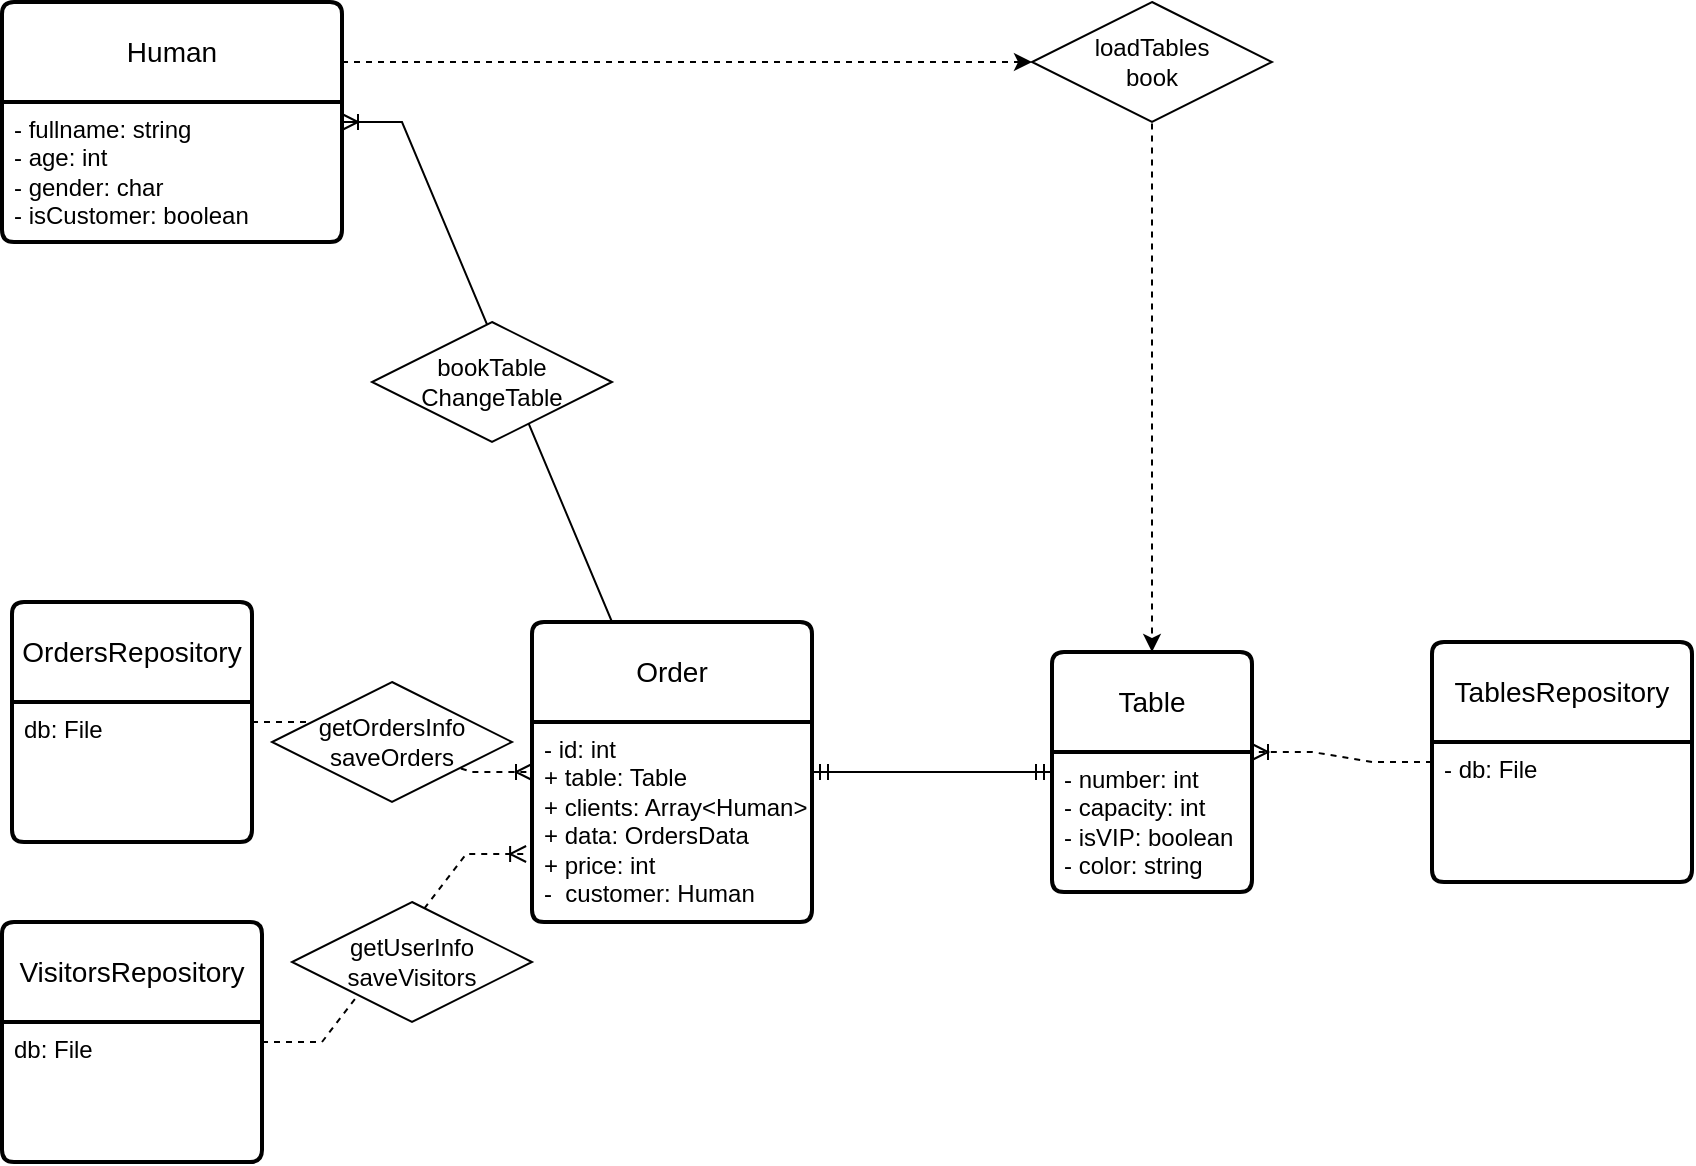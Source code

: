 <mxfile version="21.7.5" type="device">
  <diagram name="Page-1" id="9f46799a-70d6-7492-0946-bef42562c5a5">
    <mxGraphModel dx="954" dy="610" grid="1" gridSize="10" guides="1" tooltips="1" connect="1" arrows="1" fold="1" page="1" pageScale="1" pageWidth="1100" pageHeight="850" background="none" math="0" shadow="0">
      <root>
        <mxCell id="0" />
        <mxCell id="1" parent="0" />
        <mxCell id="D7ge4e6ua518F_ma1OPR-1" value="OrdersRepository" style="swimlane;childLayout=stackLayout;horizontal=1;startSize=50;horizontalStack=0;rounded=1;fontSize=14;fontStyle=0;strokeWidth=2;resizeParent=0;resizeLast=1;shadow=0;dashed=0;align=center;arcSize=4;whiteSpace=wrap;html=1;" parent="1" vertex="1">
          <mxGeometry x="100" y="390" width="120" height="120" as="geometry" />
        </mxCell>
        <mxCell id="D7ge4e6ua518F_ma1OPR-2" value="db: File" style="align=left;strokeColor=none;fillColor=none;spacingLeft=4;fontSize=12;verticalAlign=top;resizable=0;rotatable=0;part=1;html=1;" parent="D7ge4e6ua518F_ma1OPR-1" vertex="1">
          <mxGeometry y="50" width="120" height="70" as="geometry" />
        </mxCell>
        <mxCell id="D7ge4e6ua518F_ma1OPR-18" value="Order" style="swimlane;childLayout=stackLayout;horizontal=1;startSize=50;horizontalStack=0;rounded=1;fontSize=14;fontStyle=0;strokeWidth=2;resizeParent=0;resizeLast=1;shadow=0;dashed=0;align=center;arcSize=4;whiteSpace=wrap;html=1;" parent="1" vertex="1">
          <mxGeometry x="360" y="400" width="140" height="150" as="geometry" />
        </mxCell>
        <mxCell id="D7ge4e6ua518F_ma1OPR-19" value="- id: int&lt;br&gt;+ table: Table&lt;br&gt;+ clients: Array&amp;lt;Human&amp;gt;&lt;br&gt;+ data: OrdersData&lt;br&gt;+ price: int&lt;br&gt;-&amp;nbsp; customer: Human" style="align=left;strokeColor=none;fillColor=none;spacingLeft=4;fontSize=12;verticalAlign=top;resizable=0;rotatable=0;part=1;html=1;" parent="D7ge4e6ua518F_ma1OPR-18" vertex="1">
          <mxGeometry y="50" width="140" height="100" as="geometry" />
        </mxCell>
        <mxCell id="D7ge4e6ua518F_ma1OPR-21" value="Table" style="swimlane;childLayout=stackLayout;horizontal=1;startSize=50;horizontalStack=0;rounded=1;fontSize=14;fontStyle=0;strokeWidth=2;resizeParent=0;resizeLast=1;shadow=0;dashed=0;align=center;arcSize=4;whiteSpace=wrap;html=1;" parent="1" vertex="1">
          <mxGeometry x="620" y="415" width="100" height="120" as="geometry" />
        </mxCell>
        <mxCell id="D7ge4e6ua518F_ma1OPR-22" value="- number: int&lt;br&gt;- capaсity: int&lt;br&gt;- isVIP: boolean&lt;br&gt;- color: string" style="align=left;strokeColor=none;fillColor=none;spacingLeft=4;fontSize=12;verticalAlign=top;resizable=0;rotatable=0;part=1;html=1;" parent="D7ge4e6ua518F_ma1OPR-21" vertex="1">
          <mxGeometry y="50" width="100" height="70" as="geometry" />
        </mxCell>
        <mxCell id="D7ge4e6ua518F_ma1OPR-23" value="Human" style="swimlane;childLayout=stackLayout;horizontal=1;startSize=50;horizontalStack=0;rounded=1;fontSize=14;fontStyle=0;strokeWidth=2;resizeParent=0;resizeLast=1;shadow=0;dashed=0;align=center;arcSize=4;whiteSpace=wrap;html=1;" parent="1" vertex="1">
          <mxGeometry x="95" y="90" width="170" height="120" as="geometry" />
        </mxCell>
        <mxCell id="D7ge4e6ua518F_ma1OPR-24" value="- fullname: string&lt;br&gt;- age: int&lt;br&gt;- gender: char&lt;br&gt;- isCustomer: boolean" style="align=left;strokeColor=none;fillColor=none;spacingLeft=4;fontSize=12;verticalAlign=top;resizable=0;rotatable=0;part=1;html=1;" parent="D7ge4e6ua518F_ma1OPR-23" vertex="1">
          <mxGeometry y="50" width="170" height="70" as="geometry" />
        </mxCell>
        <mxCell id="Ce2TWr0NqGsEhepz2807-2" value="TablesRepository" style="swimlane;childLayout=stackLayout;horizontal=1;startSize=50;horizontalStack=0;rounded=1;fontSize=14;fontStyle=0;strokeWidth=2;resizeParent=0;resizeLast=1;shadow=0;dashed=0;align=center;arcSize=4;whiteSpace=wrap;html=1;" vertex="1" parent="1">
          <mxGeometry x="810" y="410" width="130" height="120" as="geometry" />
        </mxCell>
        <mxCell id="Ce2TWr0NqGsEhepz2807-3" value="- db: File" style="align=left;strokeColor=none;fillColor=none;spacingLeft=4;fontSize=12;verticalAlign=top;resizable=0;rotatable=0;part=1;html=1;" vertex="1" parent="Ce2TWr0NqGsEhepz2807-2">
          <mxGeometry y="50" width="130" height="70" as="geometry" />
        </mxCell>
        <mxCell id="Ce2TWr0NqGsEhepz2807-4" value="VisitorsRepository" style="swimlane;childLayout=stackLayout;horizontal=1;startSize=50;horizontalStack=0;rounded=1;fontSize=14;fontStyle=0;strokeWidth=2;resizeParent=0;resizeLast=1;shadow=0;dashed=0;align=center;arcSize=4;whiteSpace=wrap;html=1;" vertex="1" parent="1">
          <mxGeometry x="95" y="550" width="130" height="120" as="geometry" />
        </mxCell>
        <mxCell id="Ce2TWr0NqGsEhepz2807-5" value="db: File" style="align=left;strokeColor=none;fillColor=none;spacingLeft=4;fontSize=12;verticalAlign=top;resizable=0;rotatable=0;part=1;html=1;" vertex="1" parent="Ce2TWr0NqGsEhepz2807-4">
          <mxGeometry y="50" width="130" height="70" as="geometry" />
        </mxCell>
        <mxCell id="Ce2TWr0NqGsEhepz2807-13" value="" style="edgeStyle=entityRelationEdgeStyle;fontSize=12;html=1;endArrow=ERoneToMany;rounded=0;exitX=0.5;exitY=0;exitDx=0;exitDy=0;" edge="1" parent="1" source="D7ge4e6ua518F_ma1OPR-18" target="D7ge4e6ua518F_ma1OPR-23">
          <mxGeometry width="100" height="100" relative="1" as="geometry">
            <mxPoint x="280" y="460" as="sourcePoint" />
            <mxPoint x="165" y="320" as="targetPoint" />
            <Array as="points">
              <mxPoint x="200" y="290" />
              <mxPoint x="180" y="410" />
              <mxPoint x="180" y="410" />
              <mxPoint x="200" y="330" />
              <mxPoint x="190" y="320" />
            </Array>
          </mxGeometry>
        </mxCell>
        <mxCell id="Ce2TWr0NqGsEhepz2807-15" value="" style="edgeStyle=entityRelationEdgeStyle;fontSize=12;html=1;endArrow=ERmandOne;startArrow=ERmandOne;rounded=0;" edge="1" parent="1" source="D7ge4e6ua518F_ma1OPR-18" target="D7ge4e6ua518F_ma1OPR-21">
          <mxGeometry width="100" height="100" relative="1" as="geometry">
            <mxPoint x="410" y="490" as="sourcePoint" />
            <mxPoint x="510" y="390" as="targetPoint" />
          </mxGeometry>
        </mxCell>
        <mxCell id="Ce2TWr0NqGsEhepz2807-16" value="" style="edgeStyle=entityRelationEdgeStyle;fontSize=12;html=1;endArrow=ERoneToMany;rounded=0;entryX=1;entryY=0;entryDx=0;entryDy=0;dashed=1;exitX=0;exitY=0.5;exitDx=0;exitDy=0;" edge="1" parent="1" source="Ce2TWr0NqGsEhepz2807-2" target="D7ge4e6ua518F_ma1OPR-22">
          <mxGeometry width="100" height="100" relative="1" as="geometry">
            <mxPoint x="570" y="210" as="sourcePoint" />
            <mxPoint x="670" y="110" as="targetPoint" />
          </mxGeometry>
        </mxCell>
        <mxCell id="Ce2TWr0NqGsEhepz2807-18" value="" style="edgeStyle=entityRelationEdgeStyle;fontSize=12;html=1;endArrow=ERoneToMany;rounded=0;entryX=0;entryY=0.5;entryDx=0;entryDy=0;dashed=1;" edge="1" parent="1" source="D7ge4e6ua518F_ma1OPR-1" target="D7ge4e6ua518F_ma1OPR-18">
          <mxGeometry width="100" height="100" relative="1" as="geometry">
            <mxPoint x="760" y="440" as="sourcePoint" />
            <mxPoint x="680" y="680" as="targetPoint" />
          </mxGeometry>
        </mxCell>
        <mxCell id="Ce2TWr0NqGsEhepz2807-19" value="" style="edgeStyle=entityRelationEdgeStyle;fontSize=12;html=1;endArrow=ERoneToMany;rounded=0;entryX=-0.021;entryY=0.66;entryDx=0;entryDy=0;dashed=1;entryPerimeter=0;" edge="1" parent="1" source="Ce2TWr0NqGsEhepz2807-4" target="D7ge4e6ua518F_ma1OPR-19">
          <mxGeometry width="100" height="100" relative="1" as="geometry">
            <mxPoint x="155" y="690" as="sourcePoint" />
            <mxPoint x="240" y="475" as="targetPoint" />
          </mxGeometry>
        </mxCell>
        <mxCell id="Ce2TWr0NqGsEhepz2807-22" value="" style="endArrow=classic;html=1;rounded=0;dashed=1;exitX=1;exitY=0.25;exitDx=0;exitDy=0;entryX=0.5;entryY=0;entryDx=0;entryDy=0;" edge="1" parent="1" source="Ce2TWr0NqGsEhepz2807-24" target="D7ge4e6ua518F_ma1OPR-21">
          <mxGeometry width="50" height="50" relative="1" as="geometry">
            <mxPoint x="760" y="280" as="sourcePoint" />
            <mxPoint x="720" y="390" as="targetPoint" />
            <Array as="points">
              <mxPoint x="670" y="120" />
            </Array>
          </mxGeometry>
        </mxCell>
        <mxCell id="Ce2TWr0NqGsEhepz2807-23" value="" style="endArrow=classic;html=1;rounded=0;dashed=1;exitX=1;exitY=0.25;exitDx=0;exitDy=0;entryX=0;entryY=0.5;entryDx=0;entryDy=0;" edge="1" parent="1" source="D7ge4e6ua518F_ma1OPR-23" target="Ce2TWr0NqGsEhepz2807-24">
          <mxGeometry width="50" height="50" relative="1" as="geometry">
            <mxPoint x="265" y="120" as="sourcePoint" />
            <mxPoint x="670" y="415" as="targetPoint" />
            <Array as="points" />
          </mxGeometry>
        </mxCell>
        <mxCell id="Ce2TWr0NqGsEhepz2807-24" value="loadTables&lt;br&gt;book" style="shape=rhombus;perimeter=rhombusPerimeter;whiteSpace=wrap;html=1;align=center;" vertex="1" parent="1">
          <mxGeometry x="610" y="90" width="120" height="60" as="geometry" />
        </mxCell>
        <mxCell id="Ce2TWr0NqGsEhepz2807-25" value="bookTable&lt;br&gt;ChangeTable" style="shape=rhombus;perimeter=rhombusPerimeter;whiteSpace=wrap;html=1;align=center;" vertex="1" parent="1">
          <mxGeometry x="280" y="250" width="120" height="60" as="geometry" />
        </mxCell>
        <mxCell id="Ce2TWr0NqGsEhepz2807-26" value="getUserInfo&lt;br&gt;saveVisitors" style="shape=rhombus;perimeter=rhombusPerimeter;whiteSpace=wrap;html=1;align=center;" vertex="1" parent="1">
          <mxGeometry x="240" y="540" width="120" height="60" as="geometry" />
        </mxCell>
        <mxCell id="Ce2TWr0NqGsEhepz2807-27" value="getOrdersInfo&lt;br&gt;saveOrders" style="shape=rhombus;perimeter=rhombusPerimeter;whiteSpace=wrap;html=1;align=center;" vertex="1" parent="1">
          <mxGeometry x="230" y="430" width="120" height="60" as="geometry" />
        </mxCell>
      </root>
    </mxGraphModel>
  </diagram>
</mxfile>
